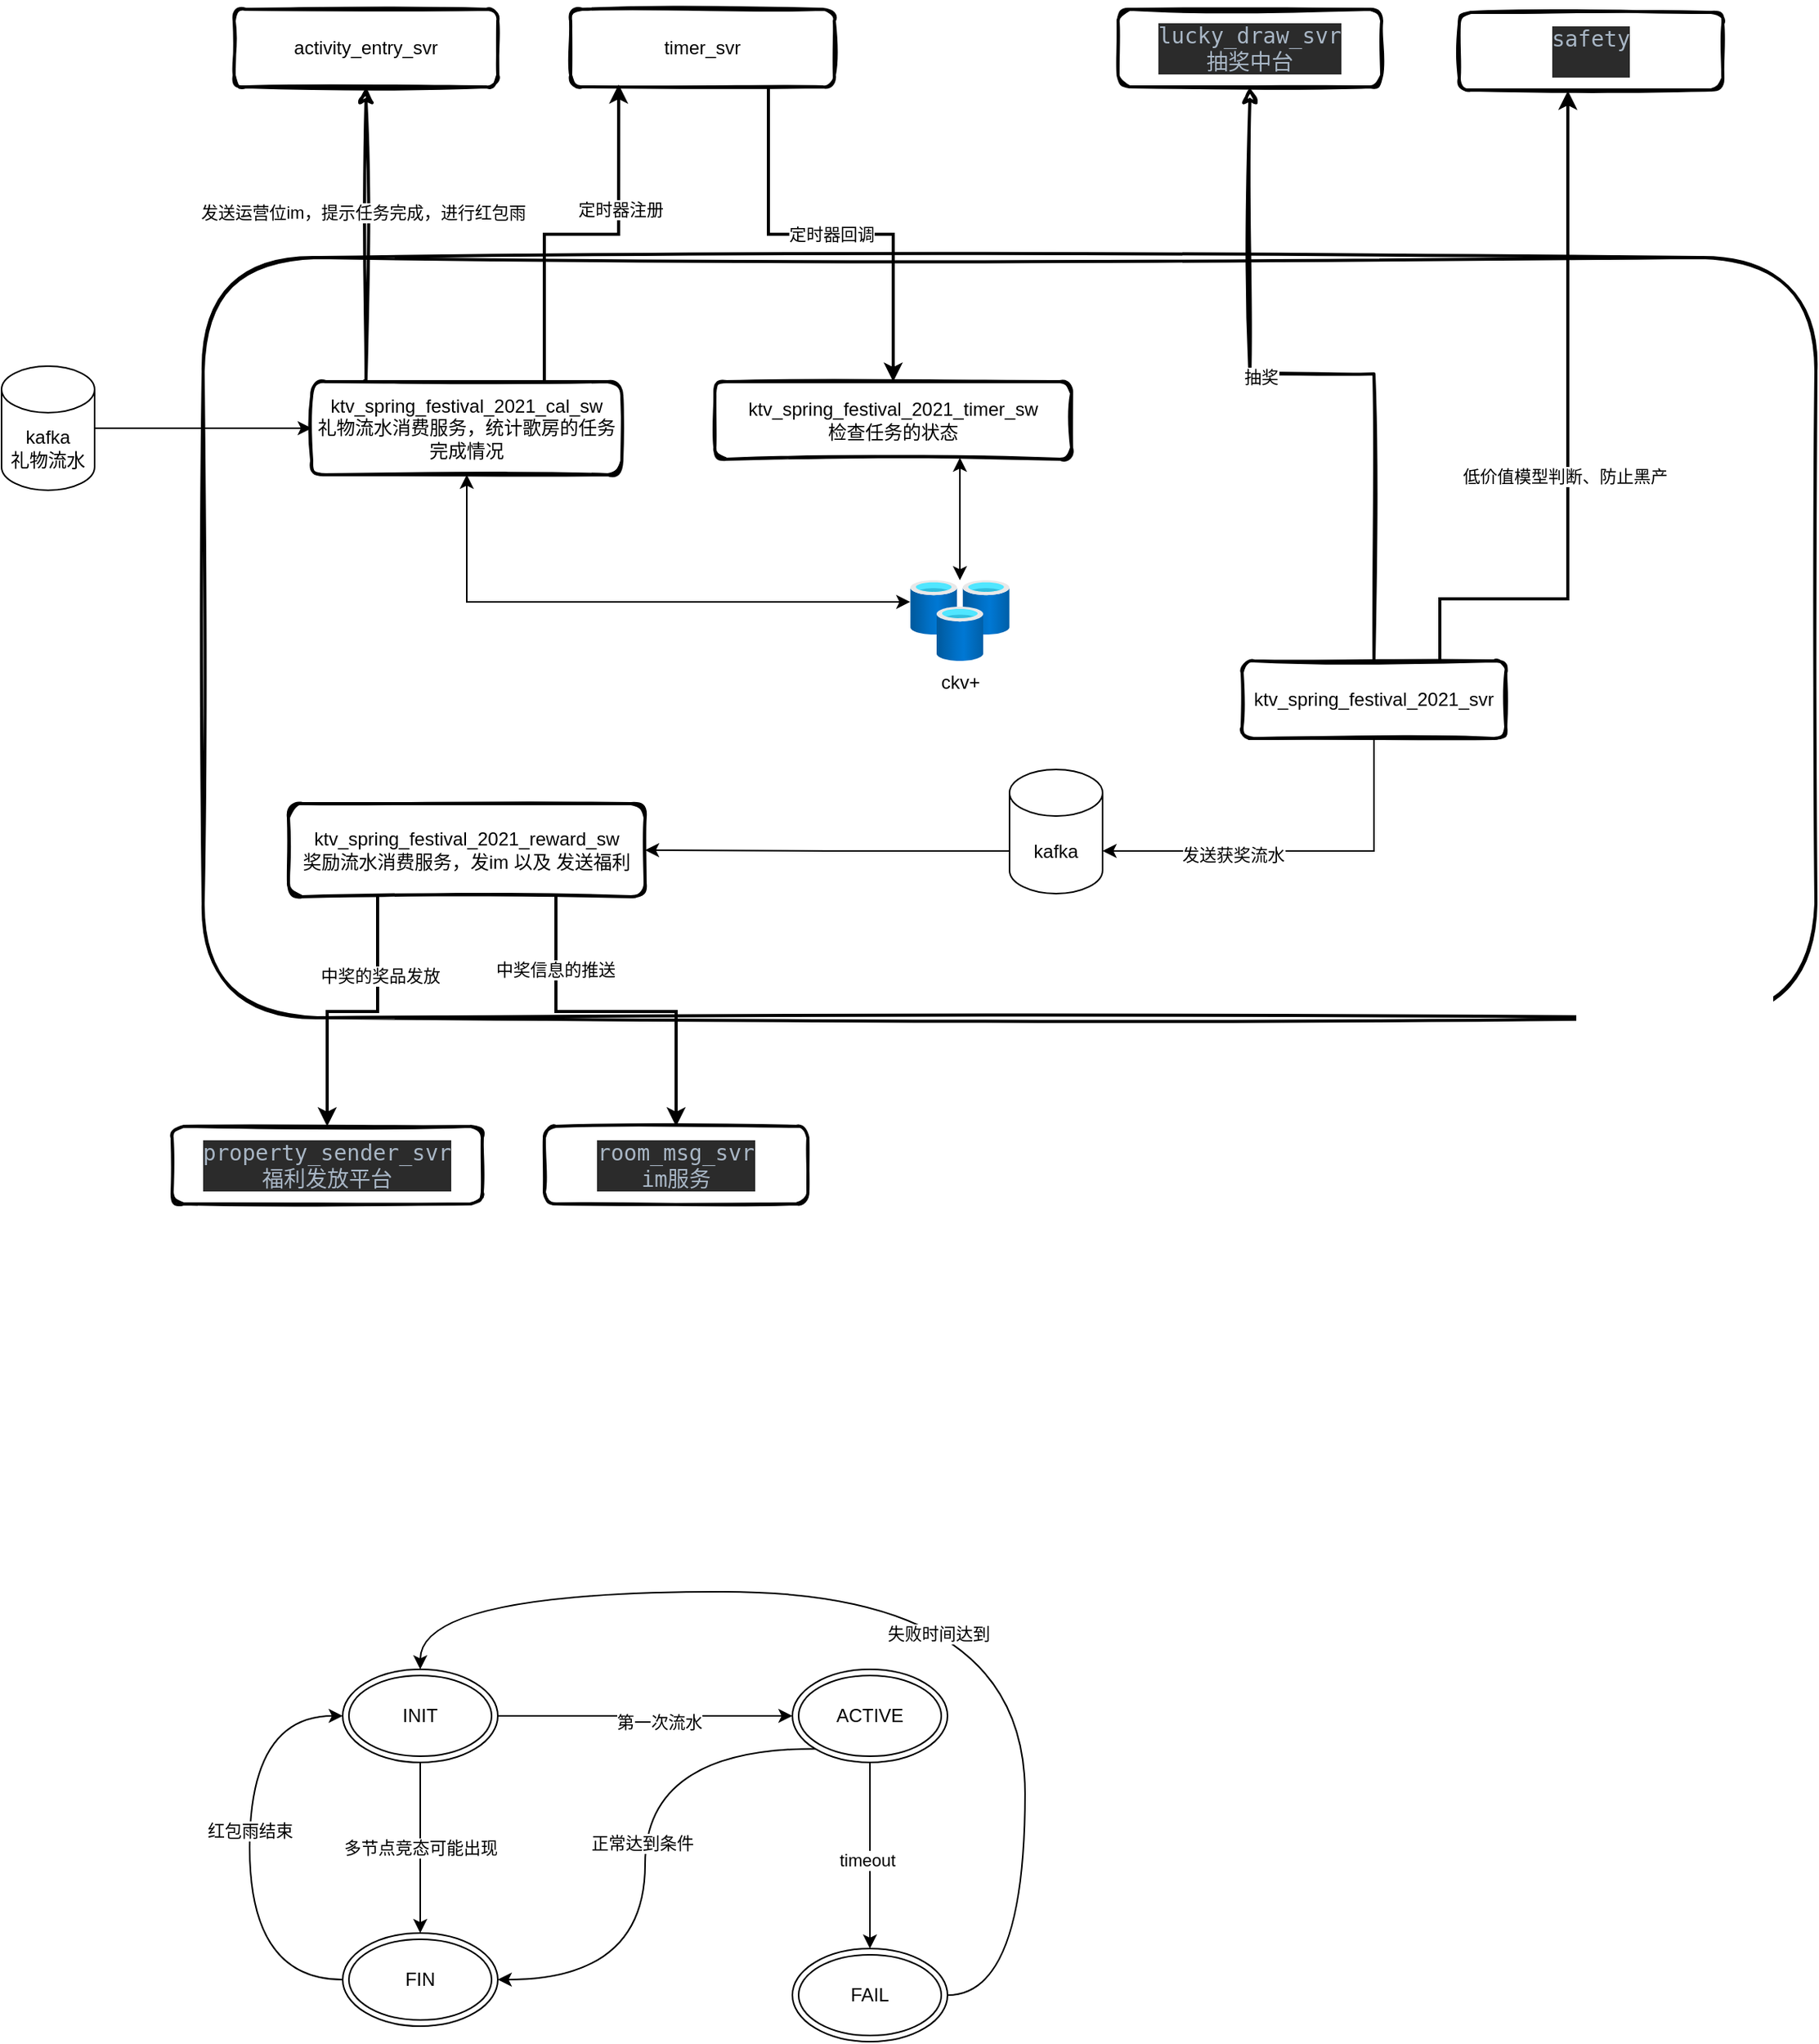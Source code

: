 <mxfile version="21.1.1" type="github">
  <diagram name="第 1 页" id="k9ticagjGXqdcs-v6RAs">
    <mxGraphModel dx="3004" dy="2284" grid="1" gridSize="10" guides="1" tooltips="1" connect="1" arrows="1" fold="1" page="1" pageScale="1" pageWidth="827" pageHeight="1169" math="0" shadow="0">
      <root>
        <mxCell id="0" />
        <mxCell id="1" parent="0" />
        <mxCell id="hPymBTCt7DnUZgPdbtG5-6" value="" style="rounded=1;whiteSpace=wrap;html=1;strokeWidth=2;fillWeight=4;hachureGap=8;hachureAngle=45;fillColor=none;sketch=1;" vertex="1" parent="1">
          <mxGeometry x="100" y="120" width="1040" height="490" as="geometry" />
        </mxCell>
        <mxCell id="hPymBTCt7DnUZgPdbtG5-9" style="edgeStyle=orthogonalEdgeStyle;rounded=0;orthogonalLoop=1;jettySize=auto;html=1;exitX=0.17;exitY=-0.008;exitDx=0;exitDy=0;entryX=0.5;entryY=1;entryDx=0;entryDy=0;strokeColor=default;strokeWidth=2;sketch=1;curveFitting=1;jiggle=2;exitPerimeter=0;" edge="1" parent="1" source="hPymBTCt7DnUZgPdbtG5-1" target="hPymBTCt7DnUZgPdbtG5-7">
          <mxGeometry relative="1" as="geometry">
            <Array as="points">
              <mxPoint x="205" y="200" />
            </Array>
          </mxGeometry>
        </mxCell>
        <mxCell id="hPymBTCt7DnUZgPdbtG5-10" value="发送运营位im，提示任务完成，进行红包雨" style="edgeLabel;html=1;align=center;verticalAlign=middle;resizable=0;points=[];" vertex="1" connectable="0" parent="hPymBTCt7DnUZgPdbtG5-9">
          <mxGeometry x="0.149" y="2" relative="1" as="geometry">
            <mxPoint as="offset" />
          </mxGeometry>
        </mxCell>
        <mxCell id="hPymBTCt7DnUZgPdbtG5-43" style="edgeStyle=orthogonalEdgeStyle;rounded=0;orthogonalLoop=1;jettySize=auto;html=1;exitX=0.75;exitY=0;exitDx=0;exitDy=0;entryX=0.182;entryY=0.97;entryDx=0;entryDy=0;entryPerimeter=0;strokeWidth=2;" edge="1" parent="1" source="hPymBTCt7DnUZgPdbtG5-1" target="hPymBTCt7DnUZgPdbtG5-32">
          <mxGeometry relative="1" as="geometry" />
        </mxCell>
        <mxCell id="hPymBTCt7DnUZgPdbtG5-44" value="定时器注册" style="edgeLabel;html=1;align=center;verticalAlign=middle;resizable=0;points=[];" vertex="1" connectable="0" parent="hPymBTCt7DnUZgPdbtG5-43">
          <mxGeometry x="0.332" y="-1" relative="1" as="geometry">
            <mxPoint as="offset" />
          </mxGeometry>
        </mxCell>
        <mxCell id="hPymBTCt7DnUZgPdbtG5-47" style="edgeStyle=orthogonalEdgeStyle;rounded=0;orthogonalLoop=1;jettySize=auto;html=1;exitX=0.5;exitY=1;exitDx=0;exitDy=0;entryX=0;entryY=0.269;entryDx=0;entryDy=0;entryPerimeter=0;startArrow=classic;startFill=1;" edge="1" parent="1" source="hPymBTCt7DnUZgPdbtG5-1" target="hPymBTCt7DnUZgPdbtG5-46">
          <mxGeometry relative="1" as="geometry" />
        </mxCell>
        <mxCell id="hPymBTCt7DnUZgPdbtG5-1" value="ktv_spring_festival_2021_cal_sw&lt;br&gt;礼物流水消费服务，统计歌房的任务完成情况" style="rounded=1;whiteSpace=wrap;html=1;strokeWidth=2;fillWeight=4;hachureGap=8;hachureAngle=45;fillColor=none;sketch=1;" vertex="1" parent="1">
          <mxGeometry x="170" y="200" width="200" height="60" as="geometry" />
        </mxCell>
        <mxCell id="hPymBTCt7DnUZgPdbtG5-49" style="edgeStyle=orthogonalEdgeStyle;rounded=0;orthogonalLoop=1;jettySize=auto;html=1;exitX=0.25;exitY=1;exitDx=0;exitDy=0;strokeWidth=2;" edge="1" parent="1" source="hPymBTCt7DnUZgPdbtG5-2" target="hPymBTCt7DnUZgPdbtG5-37">
          <mxGeometry relative="1" as="geometry" />
        </mxCell>
        <mxCell id="hPymBTCt7DnUZgPdbtG5-51" value="中奖的奖品发放" style="edgeLabel;html=1;align=center;verticalAlign=middle;resizable=0;points=[];" vertex="1" connectable="0" parent="hPymBTCt7DnUZgPdbtG5-49">
          <mxGeometry x="-0.435" y="1" relative="1" as="geometry">
            <mxPoint as="offset" />
          </mxGeometry>
        </mxCell>
        <mxCell id="hPymBTCt7DnUZgPdbtG5-50" style="edgeStyle=orthogonalEdgeStyle;rounded=0;orthogonalLoop=1;jettySize=auto;html=1;exitX=0.75;exitY=1;exitDx=0;exitDy=0;entryX=0.5;entryY=0;entryDx=0;entryDy=0;strokeWidth=2;" edge="1" parent="1" source="hPymBTCt7DnUZgPdbtG5-2" target="hPymBTCt7DnUZgPdbtG5-38">
          <mxGeometry relative="1" as="geometry" />
        </mxCell>
        <mxCell id="hPymBTCt7DnUZgPdbtG5-52" value="中奖信息的推送" style="edgeLabel;html=1;align=center;verticalAlign=middle;resizable=0;points=[];" vertex="1" connectable="0" parent="hPymBTCt7DnUZgPdbtG5-50">
          <mxGeometry x="-0.583" y="-1" relative="1" as="geometry">
            <mxPoint as="offset" />
          </mxGeometry>
        </mxCell>
        <mxCell id="hPymBTCt7DnUZgPdbtG5-2" value="ktv_spring_festival_2021_reward_sw&lt;br&gt;奖励流水消费服务，发im 以及 发送福利" style="rounded=1;whiteSpace=wrap;html=1;strokeWidth=2;fillWeight=4;hachureGap=8;hachureAngle=45;fillColor=none;sketch=1;" vertex="1" parent="1">
          <mxGeometry x="155" y="472" width="230" height="60" as="geometry" />
        </mxCell>
        <mxCell id="hPymBTCt7DnUZgPdbtG5-30" style="edgeStyle=orthogonalEdgeStyle;rounded=0;orthogonalLoop=1;jettySize=auto;html=1;exitX=0.75;exitY=0;exitDx=0;exitDy=0;entryX=0.412;entryY=1.01;entryDx=0;entryDy=0;strokeWidth=2;entryPerimeter=0;" edge="1" parent="1" source="hPymBTCt7DnUZgPdbtG5-3" target="hPymBTCt7DnUZgPdbtG5-29">
          <mxGeometry relative="1" as="geometry">
            <Array as="points">
              <mxPoint x="898" y="340" />
              <mxPoint x="980" y="340" />
            </Array>
          </mxGeometry>
        </mxCell>
        <mxCell id="hPymBTCt7DnUZgPdbtG5-31" value="低价值模型判断、防止黑产" style="edgeLabel;html=1;align=center;verticalAlign=middle;resizable=0;points=[];" vertex="1" connectable="0" parent="hPymBTCt7DnUZgPdbtG5-30">
          <mxGeometry x="-0.103" y="3" relative="1" as="geometry">
            <mxPoint x="1" as="offset" />
          </mxGeometry>
        </mxCell>
        <mxCell id="hPymBTCt7DnUZgPdbtG5-35" style="edgeStyle=orthogonalEdgeStyle;rounded=0;orthogonalLoop=1;jettySize=auto;html=1;exitX=0.5;exitY=1;exitDx=0;exitDy=0;entryX=1;entryY=0;entryDx=0;entryDy=52.5;entryPerimeter=0;" edge="1" parent="1" source="hPymBTCt7DnUZgPdbtG5-3" target="hPymBTCt7DnUZgPdbtG5-34">
          <mxGeometry relative="1" as="geometry" />
        </mxCell>
        <mxCell id="hPymBTCt7DnUZgPdbtG5-39" value="发送获奖流水" style="edgeLabel;html=1;align=center;verticalAlign=middle;resizable=0;points=[];" vertex="1" connectable="0" parent="hPymBTCt7DnUZgPdbtG5-35">
          <mxGeometry x="0.321" y="2" relative="1" as="geometry">
            <mxPoint as="offset" />
          </mxGeometry>
        </mxCell>
        <mxCell id="hPymBTCt7DnUZgPdbtG5-3" value="ktv_spring_festival_2021_svr" style="rounded=1;whiteSpace=wrap;html=1;strokeWidth=2;fillWeight=4;hachureGap=8;hachureAngle=45;fillColor=none;sketch=1;" vertex="1" parent="1">
          <mxGeometry x="770" y="380" width="170" height="50" as="geometry" />
        </mxCell>
        <mxCell id="hPymBTCt7DnUZgPdbtG5-48" style="edgeStyle=orthogonalEdgeStyle;rounded=0;orthogonalLoop=1;jettySize=auto;html=1;exitX=0.687;exitY=0.98;exitDx=0;exitDy=0;exitPerimeter=0;startArrow=classic;startFill=1;" edge="1" parent="1" source="hPymBTCt7DnUZgPdbtG5-4" target="hPymBTCt7DnUZgPdbtG5-46">
          <mxGeometry relative="1" as="geometry" />
        </mxCell>
        <mxCell id="hPymBTCt7DnUZgPdbtG5-4" value="ktv_spring_festival_2021_timer_sw&lt;br&gt;检查任务的状态" style="rounded=1;whiteSpace=wrap;html=1;strokeWidth=2;fillWeight=4;hachureGap=8;hachureAngle=45;fillColor=none;sketch=1;" vertex="1" parent="1">
          <mxGeometry x="430" y="200" width="230" height="50" as="geometry" />
        </mxCell>
        <mxCell id="hPymBTCt7DnUZgPdbtG5-7" value="activity_entry_svr" style="rounded=1;whiteSpace=wrap;html=1;strokeWidth=2;fillWeight=4;hachureGap=8;hachureAngle=45;fillColor=none;sketch=1;" vertex="1" parent="1">
          <mxGeometry x="120" y="-40" width="170" height="50" as="geometry" />
        </mxCell>
        <mxCell id="hPymBTCt7DnUZgPdbtG5-15" style="edgeStyle=orthogonalEdgeStyle;rounded=0;orthogonalLoop=1;jettySize=auto;html=1;exitX=1;exitY=0.5;exitDx=0;exitDy=0;" edge="1" parent="1" source="hPymBTCt7DnUZgPdbtG5-11" target="hPymBTCt7DnUZgPdbtG5-12">
          <mxGeometry relative="1" as="geometry" />
        </mxCell>
        <mxCell id="hPymBTCt7DnUZgPdbtG5-16" value="第一次流水" style="edgeLabel;html=1;align=center;verticalAlign=middle;resizable=0;points=[];" vertex="1" connectable="0" parent="hPymBTCt7DnUZgPdbtG5-15">
          <mxGeometry x="0.095" y="-4" relative="1" as="geometry">
            <mxPoint as="offset" />
          </mxGeometry>
        </mxCell>
        <mxCell id="hPymBTCt7DnUZgPdbtG5-17" value="多节点竞态可能出现" style="edgeStyle=orthogonalEdgeStyle;rounded=0;orthogonalLoop=1;jettySize=auto;html=1;exitX=0.5;exitY=1;exitDx=0;exitDy=0;" edge="1" parent="1" source="hPymBTCt7DnUZgPdbtG5-11" target="hPymBTCt7DnUZgPdbtG5-13">
          <mxGeometry relative="1" as="geometry" />
        </mxCell>
        <mxCell id="hPymBTCt7DnUZgPdbtG5-11" value="INIT" style="ellipse;shape=doubleEllipse;whiteSpace=wrap;html=1;" vertex="1" parent="1">
          <mxGeometry x="190" y="1030" width="100" height="60" as="geometry" />
        </mxCell>
        <mxCell id="hPymBTCt7DnUZgPdbtG5-20" style="edgeStyle=orthogonalEdgeStyle;orthogonalLoop=1;jettySize=auto;html=1;exitX=0;exitY=1;exitDx=0;exitDy=0;entryX=1;entryY=0.5;entryDx=0;entryDy=0;curved=1;" edge="1" parent="1" source="hPymBTCt7DnUZgPdbtG5-12" target="hPymBTCt7DnUZgPdbtG5-13">
          <mxGeometry relative="1" as="geometry" />
        </mxCell>
        <mxCell id="hPymBTCt7DnUZgPdbtG5-21" value="正常达到条件" style="edgeLabel;html=1;align=center;verticalAlign=middle;resizable=0;points=[];" vertex="1" connectable="0" parent="hPymBTCt7DnUZgPdbtG5-20">
          <mxGeometry x="-0.035" y="-2" relative="1" as="geometry">
            <mxPoint as="offset" />
          </mxGeometry>
        </mxCell>
        <mxCell id="hPymBTCt7DnUZgPdbtG5-22" style="edgeStyle=orthogonalEdgeStyle;rounded=0;orthogonalLoop=1;jettySize=auto;html=1;exitX=0.5;exitY=1;exitDx=0;exitDy=0;" edge="1" parent="1" source="hPymBTCt7DnUZgPdbtG5-12" target="hPymBTCt7DnUZgPdbtG5-14">
          <mxGeometry relative="1" as="geometry" />
        </mxCell>
        <mxCell id="hPymBTCt7DnUZgPdbtG5-23" value="timeout" style="edgeLabel;html=1;align=center;verticalAlign=middle;resizable=0;points=[];" vertex="1" connectable="0" parent="hPymBTCt7DnUZgPdbtG5-22">
          <mxGeometry x="0.05" y="-2" relative="1" as="geometry">
            <mxPoint as="offset" />
          </mxGeometry>
        </mxCell>
        <mxCell id="hPymBTCt7DnUZgPdbtG5-12" value="ACTIVE" style="ellipse;shape=doubleEllipse;whiteSpace=wrap;html=1;" vertex="1" parent="1">
          <mxGeometry x="480" y="1030" width="100" height="60" as="geometry" />
        </mxCell>
        <mxCell id="hPymBTCt7DnUZgPdbtG5-18" style="edgeStyle=orthogonalEdgeStyle;orthogonalLoop=1;jettySize=auto;html=1;exitX=0;exitY=0.5;exitDx=0;exitDy=0;entryX=0;entryY=0.5;entryDx=0;entryDy=0;curved=1;" edge="1" parent="1" source="hPymBTCt7DnUZgPdbtG5-13" target="hPymBTCt7DnUZgPdbtG5-11">
          <mxGeometry relative="1" as="geometry">
            <Array as="points">
              <mxPoint x="130" y="1230" />
              <mxPoint x="130" y="1060" />
            </Array>
          </mxGeometry>
        </mxCell>
        <mxCell id="hPymBTCt7DnUZgPdbtG5-19" value="红包雨结束" style="edgeLabel;html=1;align=center;verticalAlign=middle;resizable=0;points=[];" vertex="1" connectable="0" parent="hPymBTCt7DnUZgPdbtG5-18">
          <mxGeometry x="0.076" relative="1" as="geometry">
            <mxPoint as="offset" />
          </mxGeometry>
        </mxCell>
        <mxCell id="hPymBTCt7DnUZgPdbtG5-13" value="FIN" style="ellipse;shape=doubleEllipse;whiteSpace=wrap;html=1;" vertex="1" parent="1">
          <mxGeometry x="190" y="1200" width="100" height="60" as="geometry" />
        </mxCell>
        <mxCell id="hPymBTCt7DnUZgPdbtG5-24" style="edgeStyle=orthogonalEdgeStyle;orthogonalLoop=1;jettySize=auto;html=1;exitX=1;exitY=0.5;exitDx=0;exitDy=0;entryX=0.5;entryY=0;entryDx=0;entryDy=0;curved=1;" edge="1" parent="1" source="hPymBTCt7DnUZgPdbtG5-14" target="hPymBTCt7DnUZgPdbtG5-11">
          <mxGeometry relative="1" as="geometry">
            <Array as="points">
              <mxPoint x="630" y="1240" />
              <mxPoint x="630" y="980" />
              <mxPoint x="240" y="980" />
            </Array>
          </mxGeometry>
        </mxCell>
        <mxCell id="hPymBTCt7DnUZgPdbtG5-25" value="失败时间达到" style="edgeLabel;html=1;align=center;verticalAlign=middle;resizable=0;points=[];" vertex="1" connectable="0" parent="hPymBTCt7DnUZgPdbtG5-24">
          <mxGeometry x="-0.024" y="27" relative="1" as="geometry">
            <mxPoint as="offset" />
          </mxGeometry>
        </mxCell>
        <mxCell id="hPymBTCt7DnUZgPdbtG5-14" value="FAIL" style="ellipse;shape=doubleEllipse;whiteSpace=wrap;html=1;" vertex="1" parent="1">
          <mxGeometry x="480" y="1210" width="100" height="60" as="geometry" />
        </mxCell>
        <mxCell id="hPymBTCt7DnUZgPdbtG5-26" value="&lt;div style=&quot;background-color:#2b2b2b;color:#a9b7c6;font-family:&#39;JetBrains Mono&#39;,monospace;font-size:10.5pt;&quot;&gt;&lt;pre&gt;lucky_draw_svr&lt;br/&gt;抽奖中台&lt;/pre&gt;&lt;/div&gt;" style="rounded=1;whiteSpace=wrap;html=1;strokeWidth=2;fillWeight=4;hachureGap=8;hachureAngle=45;fillColor=none;sketch=1;" vertex="1" parent="1">
          <mxGeometry x="690" y="-40" width="170" height="50" as="geometry" />
        </mxCell>
        <mxCell id="hPymBTCt7DnUZgPdbtG5-27" style="edgeStyle=orthogonalEdgeStyle;rounded=0;orthogonalLoop=1;jettySize=auto;html=1;exitX=0.5;exitY=0;exitDx=0;exitDy=0;entryX=0.5;entryY=1;entryDx=0;entryDy=0;strokeColor=default;strokeWidth=2;sketch=1;curveFitting=1;jiggle=2;" edge="1" parent="1" source="hPymBTCt7DnUZgPdbtG5-3" target="hPymBTCt7DnUZgPdbtG5-26">
          <mxGeometry relative="1" as="geometry">
            <mxPoint x="330" y="210" as="sourcePoint" />
            <mxPoint x="480" y="10" as="targetPoint" />
          </mxGeometry>
        </mxCell>
        <mxCell id="hPymBTCt7DnUZgPdbtG5-28" value="抽奖" style="edgeLabel;html=1;align=center;verticalAlign=middle;resizable=0;points=[];" vertex="1" connectable="0" parent="hPymBTCt7DnUZgPdbtG5-27">
          <mxGeometry x="0.149" y="2" relative="1" as="geometry">
            <mxPoint as="offset" />
          </mxGeometry>
        </mxCell>
        <mxCell id="hPymBTCt7DnUZgPdbtG5-29" value="&lt;div style=&quot;background-color:#2b2b2b;color:#a9b7c6;font-family:&#39;JetBrains Mono&#39;,monospace;font-size:10.5pt;&quot;&gt;&lt;pre&gt;safety&lt;br&gt;&lt;br&gt;&lt;/pre&gt;&lt;/div&gt;" style="rounded=1;whiteSpace=wrap;html=1;strokeWidth=2;fillWeight=4;hachureGap=8;hachureAngle=45;fillColor=none;sketch=1;" vertex="1" parent="1">
          <mxGeometry x="910" y="-38" width="170" height="50" as="geometry" />
        </mxCell>
        <mxCell id="hPymBTCt7DnUZgPdbtG5-45" value="定时器回调" style="edgeStyle=orthogonalEdgeStyle;rounded=0;orthogonalLoop=1;jettySize=auto;html=1;exitX=0.75;exitY=1;exitDx=0;exitDy=0;strokeWidth=2;" edge="1" parent="1" source="hPymBTCt7DnUZgPdbtG5-32" target="hPymBTCt7DnUZgPdbtG5-4">
          <mxGeometry relative="1" as="geometry" />
        </mxCell>
        <mxCell id="hPymBTCt7DnUZgPdbtG5-32" value="timer_svr" style="rounded=1;whiteSpace=wrap;html=1;strokeWidth=2;fillWeight=4;hachureGap=8;hachureAngle=45;fillColor=none;sketch=1;" vertex="1" parent="1">
          <mxGeometry x="337" y="-40" width="170" height="50" as="geometry" />
        </mxCell>
        <mxCell id="hPymBTCt7DnUZgPdbtG5-36" style="edgeStyle=orthogonalEdgeStyle;rounded=0;orthogonalLoop=1;jettySize=auto;html=1;exitX=0;exitY=0;exitDx=0;exitDy=52.5;exitPerimeter=0;entryX=1;entryY=0.5;entryDx=0;entryDy=0;" edge="1" parent="1" source="hPymBTCt7DnUZgPdbtG5-34" target="hPymBTCt7DnUZgPdbtG5-2">
          <mxGeometry relative="1" as="geometry" />
        </mxCell>
        <mxCell id="hPymBTCt7DnUZgPdbtG5-34" value="kafka" style="shape=cylinder3;whiteSpace=wrap;html=1;boundedLbl=1;backgroundOutline=1;size=15;" vertex="1" parent="1">
          <mxGeometry x="620" y="450" width="60" height="80" as="geometry" />
        </mxCell>
        <mxCell id="hPymBTCt7DnUZgPdbtG5-37" value="&lt;div style=&quot;background-color:#2b2b2b;color:#a9b7c6;font-family:&#39;JetBrains Mono&#39;,monospace;font-size:10.5pt;&quot;&gt;&lt;pre&gt;&lt;div style=&quot;font-family: &amp;quot;JetBrains Mono&amp;quot;, monospace; font-size: 10.5pt;&quot;&gt;&lt;pre&gt;property_sender_svr&lt;br/&gt;福利发放平台&lt;/pre&gt;&lt;/div&gt;&lt;/pre&gt;&lt;/div&gt;" style="rounded=1;whiteSpace=wrap;html=1;strokeWidth=2;fillWeight=4;hachureGap=8;hachureAngle=45;fillColor=none;sketch=1;" vertex="1" parent="1">
          <mxGeometry x="80" y="680" width="200" height="50" as="geometry" />
        </mxCell>
        <mxCell id="hPymBTCt7DnUZgPdbtG5-38" value="&lt;div style=&quot;background-color:#2b2b2b;color:#a9b7c6;font-family:&#39;JetBrains Mono&#39;,monospace;font-size:10.5pt;&quot;&gt;&lt;pre&gt;room_msg_svr&lt;br&gt;im服务&lt;/pre&gt;&lt;/div&gt;" style="rounded=1;whiteSpace=wrap;html=1;strokeWidth=2;fillWeight=4;hachureGap=8;hachureAngle=45;fillColor=none;sketch=1;" vertex="1" parent="1">
          <mxGeometry x="320" y="680" width="170" height="50" as="geometry" />
        </mxCell>
        <mxCell id="hPymBTCt7DnUZgPdbtG5-41" style="edgeStyle=orthogonalEdgeStyle;rounded=0;orthogonalLoop=1;jettySize=auto;html=1;exitX=1;exitY=0.5;exitDx=0;exitDy=0;exitPerimeter=0;entryX=0;entryY=0.5;entryDx=0;entryDy=0;" edge="1" parent="1" source="hPymBTCt7DnUZgPdbtG5-40">
          <mxGeometry relative="1" as="geometry">
            <mxPoint x="170" y="230" as="targetPoint" />
          </mxGeometry>
        </mxCell>
        <mxCell id="hPymBTCt7DnUZgPdbtG5-40" value="kafka&lt;br&gt;礼物流水" style="shape=cylinder3;whiteSpace=wrap;html=1;boundedLbl=1;backgroundOutline=1;size=15;" vertex="1" parent="1">
          <mxGeometry x="-30" y="190" width="60" height="80" as="geometry" />
        </mxCell>
        <mxCell id="hPymBTCt7DnUZgPdbtG5-46" value="ckv+" style="image;aspect=fixed;html=1;points=[];align=center;fontSize=12;image=img/lib/azure2/databases/Cache_Redis.svg;" vertex="1" parent="1">
          <mxGeometry x="556" y="328" width="64" height="52" as="geometry" />
        </mxCell>
      </root>
    </mxGraphModel>
  </diagram>
</mxfile>
